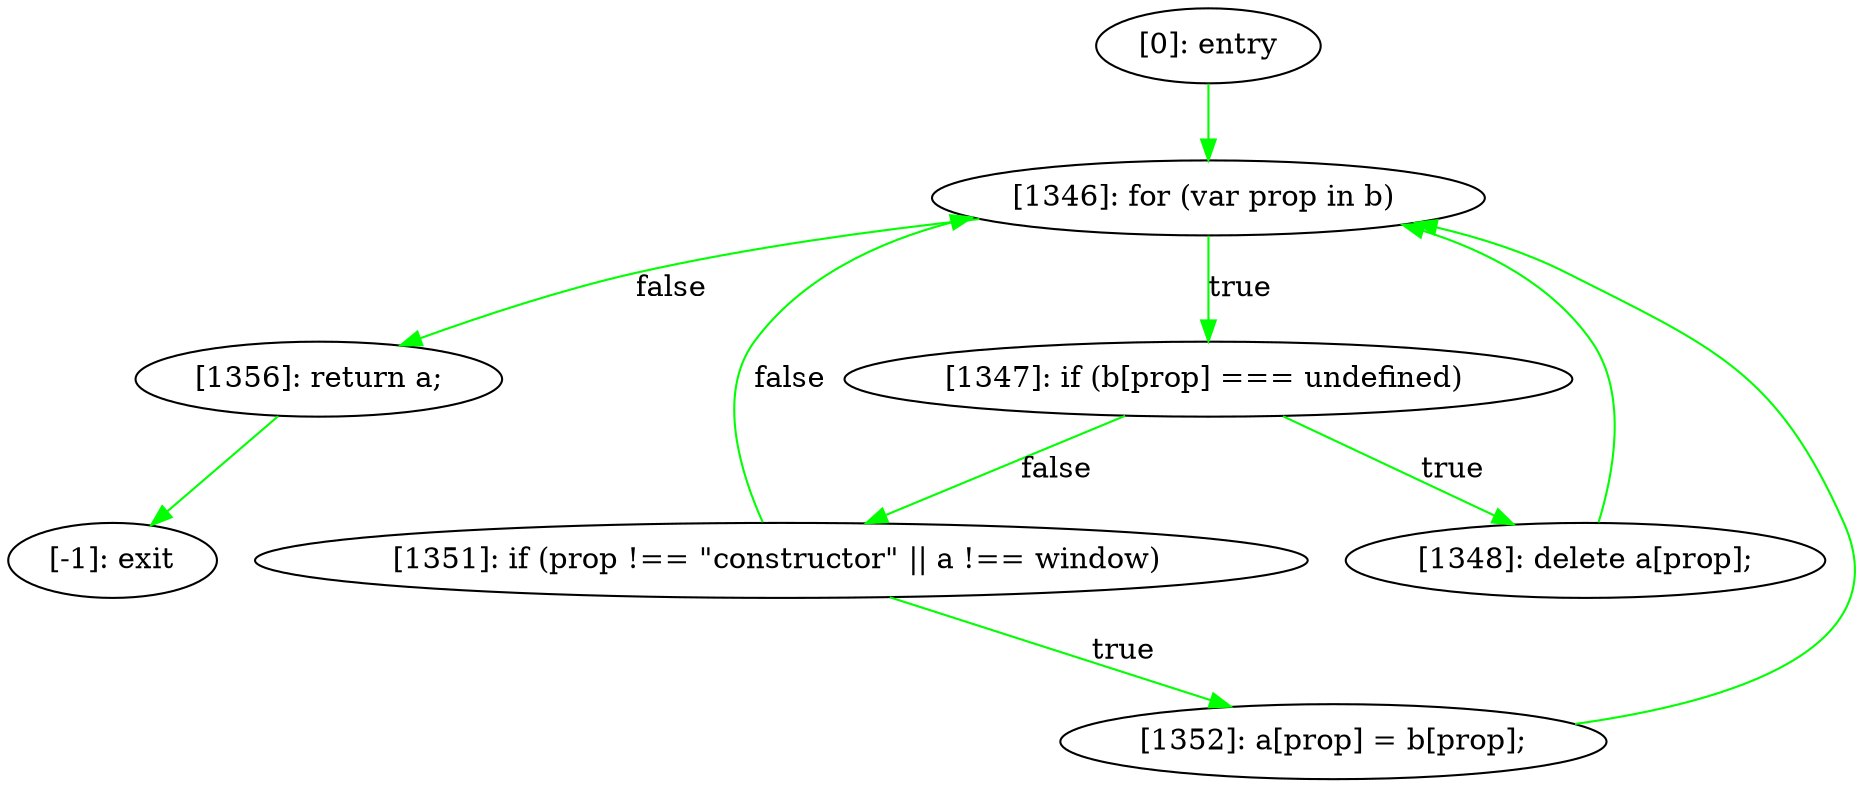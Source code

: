 digraph {
"0" [label="[1346]: for (var prop in b) "] 
"1" [label="[1351]: if (prop !== \"constructor\" || a !== window) "] 
"2" [label="[1356]: return a;\n"] 
"3" [label="[-1]: exit"] 
"4" [label="[1347]: if (b[prop] === undefined) "] 
"5" [label="[1352]: a[prop] = b[prop];\n"] 
"6" [label="[0]: entry"] 
"7" [label="[1348]: delete a[prop];\n"] 
"0" -> "2" [label="false" color="green"] 
"0" -> "4" [label="true" color="green"] 
"1" -> "5" [label="true" color="green"] 
"1" -> "0" [label="false" color="green"] 
"2" -> "3" [label="" color="green"] 
"4" -> "7" [label="true" color="green"] 
"4" -> "1" [label="false" color="green"] 
"5" -> "0" [label="" color="green"] 
"6" -> "0" [label="" color="green"] 
"7" -> "0" [label="" color="green"] 
}
